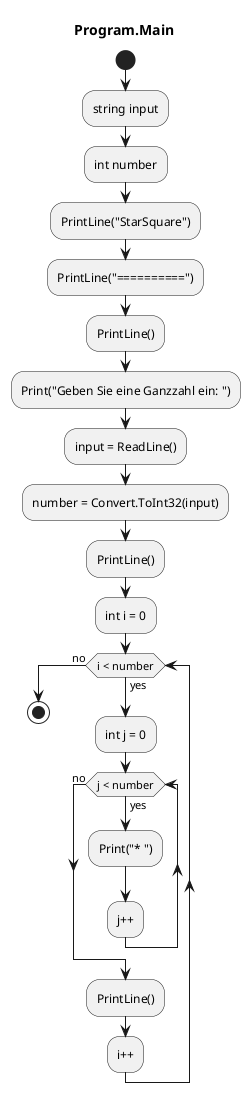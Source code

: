 @startuml Program.Main
title Program.Main
start
:string input;
:int number;
:PrintLine("StarSquare");
:PrintLine("==========");
:PrintLine();
:Print("Geben Sie eine Ganzzahl ein: ");
:input = ReadLine();
:number = Convert.ToInt32(input);
:PrintLine();
:int i = 0;
while (i < number) is (yes)
    :int j = 0;
    while (j < number) is (yes)
        :Print("* ");
    :j++;
    endwhile (no)
    :PrintLine();
:i++;
endwhile (no)
stop
@enduml
